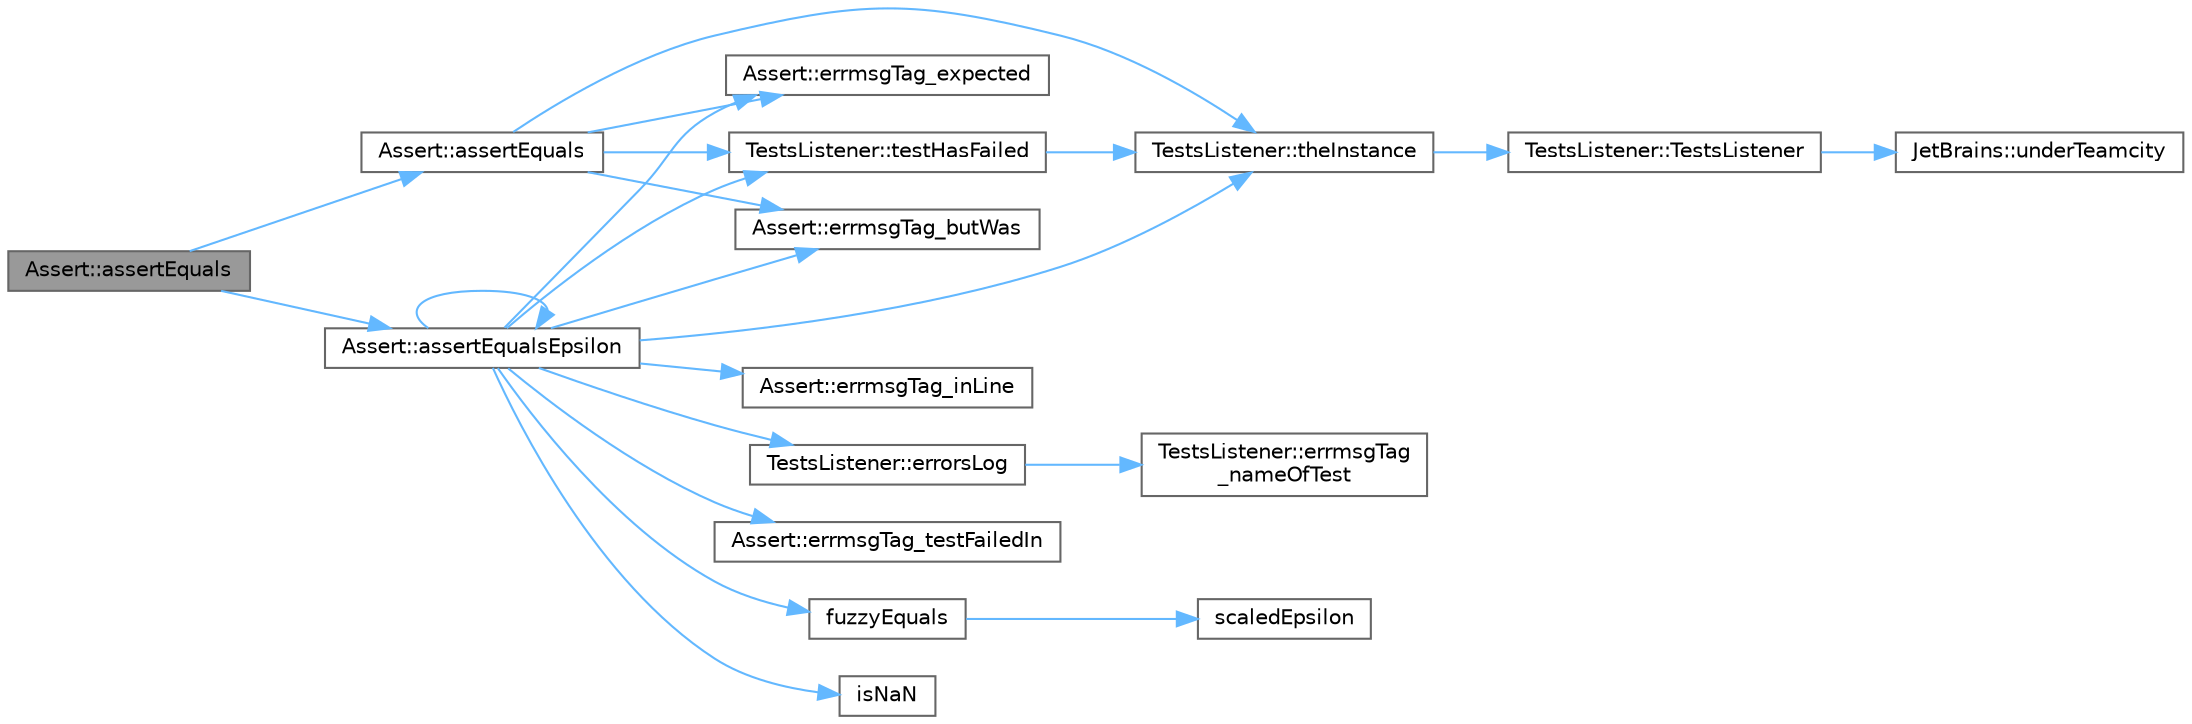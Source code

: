 digraph "Assert::assertEquals"
{
 // LATEX_PDF_SIZE
  bgcolor="transparent";
  edge [fontname=Helvetica,fontsize=10,labelfontname=Helvetica,labelfontsize=10];
  node [fontname=Helvetica,fontsize=10,shape=box,height=0.2,width=0.4];
  rankdir="LR";
  Node1 [id="Node000001",label="Assert::assertEquals",height=0.2,width=0.4,color="gray40", fillcolor="grey60", style="filled", fontcolor="black",tooltip=" "];
  Node1 -> Node2 [id="edge1_Node000001_Node000002",color="steelblue1",style="solid",tooltip=" "];
  Node2 [id="Node000002",label="Assert::assertEquals",height=0.2,width=0.4,color="grey40", fillcolor="white", style="filled",URL="$class_assert.html#a58617049406792fd93543315d23bf506",tooltip=" "];
  Node2 -> Node3 [id="edge2_Node000002_Node000003",color="steelblue1",style="solid",tooltip=" "];
  Node3 [id="Node000003",label="Assert::errmsgTag_butWas",height=0.2,width=0.4,color="grey40", fillcolor="white", style="filled",URL="$class_assert.html#ac0169bbe8508db036847f85e8ecbf4ae",tooltip=" "];
  Node2 -> Node4 [id="edge3_Node000002_Node000004",color="steelblue1",style="solid",tooltip=" "];
  Node4 [id="Node000004",label="Assert::errmsgTag_expected",height=0.2,width=0.4,color="grey40", fillcolor="white", style="filled",URL="$class_assert.html#af498d2987ac70a50bdf61090d519e014",tooltip=" "];
  Node2 -> Node5 [id="edge4_Node000002_Node000005",color="steelblue1",style="solid",tooltip=" "];
  Node5 [id="Node000005",label="TestsListener::testHasFailed",height=0.2,width=0.4,color="grey40", fillcolor="white", style="filled",URL="$class_tests_listener.html#a1d5ec45e806df14d27feb4401cba3f9d",tooltip=" "];
  Node5 -> Node6 [id="edge5_Node000005_Node000006",color="steelblue1",style="solid",tooltip=" "];
  Node6 [id="Node000006",label="TestsListener::theInstance",height=0.2,width=0.4,color="grey40", fillcolor="white", style="filled",URL="$class_tests_listener.html#a8a506146632c37d644e35aca0df123b2",tooltip=" "];
  Node6 -> Node7 [id="edge6_Node000006_Node000007",color="steelblue1",style="solid",tooltip=" "];
  Node7 [id="Node000007",label="TestsListener::TestsListener",height=0.2,width=0.4,color="grey40", fillcolor="white", style="filled",URL="$class_tests_listener.html#a1733c44a590800ed9650514bf78d6d63",tooltip=" "];
  Node7 -> Node8 [id="edge7_Node000007_Node000008",color="steelblue1",style="solid",tooltip=" "];
  Node8 [id="Node000008",label="JetBrains::underTeamcity",height=0.2,width=0.4,color="grey40", fillcolor="white", style="filled",URL="$namespace_jet_brains.html#a3acd94feb9c198cd81b63730c63ddc3a",tooltip=" "];
  Node2 -> Node6 [id="edge8_Node000002_Node000006",color="steelblue1",style="solid",tooltip=" "];
  Node1 -> Node9 [id="edge9_Node000001_Node000009",color="steelblue1",style="solid",tooltip=" "];
  Node9 [id="Node000009",label="Assert::assertEqualsEpsilon",height=0.2,width=0.4,color="grey40", fillcolor="white", style="filled",URL="$class_assert.html#abb20a9ef5363eb097ed8d82fb2f9e0c6",tooltip=" "];
  Node9 -> Node9 [id="edge10_Node000009_Node000009",color="steelblue1",style="solid",tooltip=" "];
  Node9 -> Node3 [id="edge11_Node000009_Node000003",color="steelblue1",style="solid",tooltip=" "];
  Node9 -> Node4 [id="edge12_Node000009_Node000004",color="steelblue1",style="solid",tooltip=" "];
  Node9 -> Node10 [id="edge13_Node000009_Node000010",color="steelblue1",style="solid",tooltip=" "];
  Node10 [id="Node000010",label="Assert::errmsgTag_inLine",height=0.2,width=0.4,color="grey40", fillcolor="white", style="filled",URL="$class_assert.html#a371bae3d965768ba88e5b822578c1b40",tooltip=" "];
  Node9 -> Node11 [id="edge14_Node000009_Node000011",color="steelblue1",style="solid",tooltip=" "];
  Node11 [id="Node000011",label="Assert::errmsgTag_testFailedIn",height=0.2,width=0.4,color="grey40", fillcolor="white", style="filled",URL="$class_assert.html#afef07fdd8b57a3359b4007a1d719748f",tooltip=" "];
  Node9 -> Node12 [id="edge15_Node000009_Node000012",color="steelblue1",style="solid",tooltip=" "];
  Node12 [id="Node000012",label="TestsListener::errorsLog",height=0.2,width=0.4,color="grey40", fillcolor="white", style="filled",URL="$class_tests_listener.html#a82c35823850776f26b0a4ae6f90bf5fb",tooltip=" "];
  Node12 -> Node13 [id="edge16_Node000012_Node000013",color="steelblue1",style="solid",tooltip=" "];
  Node13 [id="Node000013",label="TestsListener::errmsgTag\l_nameOfTest",height=0.2,width=0.4,color="grey40", fillcolor="white", style="filled",URL="$class_tests_listener.html#afd89ddedab0071db66c89adcbf946767",tooltip=" "];
  Node9 -> Node14 [id="edge17_Node000009_Node000014",color="steelblue1",style="solid",tooltip=" "];
  Node14 [id="Node000014",label="fuzzyEquals",height=0.2,width=0.4,color="grey40", fillcolor="white", style="filled",URL="$_mini_cpp_unit_8cxx.html#a64a43374bde279c9646aaf586cf99e2f",tooltip=" "];
  Node14 -> Node15 [id="edge18_Node000014_Node000015",color="steelblue1",style="solid",tooltip=" "];
  Node15 [id="Node000015",label="scaledEpsilon",height=0.2,width=0.4,color="grey40", fillcolor="white", style="filled",URL="$_mini_cpp_unit_8cxx.html#a14c0c75711d07ddca6f862f168d1002c",tooltip=" "];
  Node9 -> Node16 [id="edge19_Node000009_Node000016",color="steelblue1",style="solid",tooltip=" "];
  Node16 [id="Node000016",label="isNaN",height=0.2,width=0.4,color="grey40", fillcolor="white", style="filled",URL="$_array_cwise_unary_ops_8h.html#ab9d06f78a2d4292ac2f8937bf703ffed",tooltip=" "];
  Node9 -> Node5 [id="edge20_Node000009_Node000005",color="steelblue1",style="solid",tooltip=" "];
  Node9 -> Node6 [id="edge21_Node000009_Node000006",color="steelblue1",style="solid",tooltip=" "];
}
